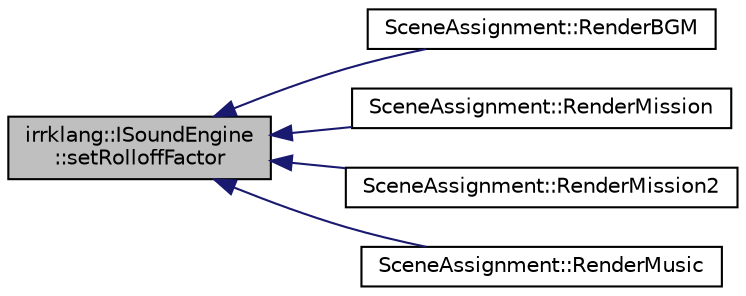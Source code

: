 digraph "irrklang::ISoundEngine::setRolloffFactor"
{
  bgcolor="transparent";
  edge [fontname="Helvetica",fontsize="10",labelfontname="Helvetica",labelfontsize="10"];
  node [fontname="Helvetica",fontsize="10",shape=record];
  rankdir="LR";
  Node1 [label="irrklang::ISoundEngine\l::setRolloffFactor",height=0.2,width=0.4,color="black", fillcolor="grey75", style="filled", fontcolor="black"];
  Node1 -> Node2 [dir="back",color="midnightblue",fontsize="10",style="solid",fontname="Helvetica"];
  Node2 [label="SceneAssignment::RenderBGM",height=0.2,width=0.4,color="black",URL="$classSceneAssignment.html#a069ab144bbc1d5ac741a58d63cd54ff1",tooltip="Render music for the background /*. "];
  Node1 -> Node3 [dir="back",color="midnightblue",fontsize="10",style="solid",fontname="Helvetica"];
  Node3 [label="SceneAssignment::RenderMission",height=0.2,width=0.4,color="black",URL="$classSceneAssignment.html#a38afdf955403436a782b38718c6f7f6f",tooltip="Render music for the games /*. "];
  Node1 -> Node4 [dir="back",color="midnightblue",fontsize="10",style="solid",fontname="Helvetica"];
  Node4 [label="SceneAssignment::RenderMission2",height=0.2,width=0.4,color="black",URL="$classSceneAssignment.html#a65a4d46dff5184aef0fe0d3956d2d532"];
  Node1 -> Node5 [dir="back",color="midnightblue",fontsize="10",style="solid",fontname="Helvetica"];
  Node5 [label="SceneAssignment::RenderMusic",height=0.2,width=0.4,color="black",URL="$classSceneAssignment.html#aa3a1acbbe86238ff67e323d29e212422",tooltip="Render music for siren and pickup sound /*. "];
}
